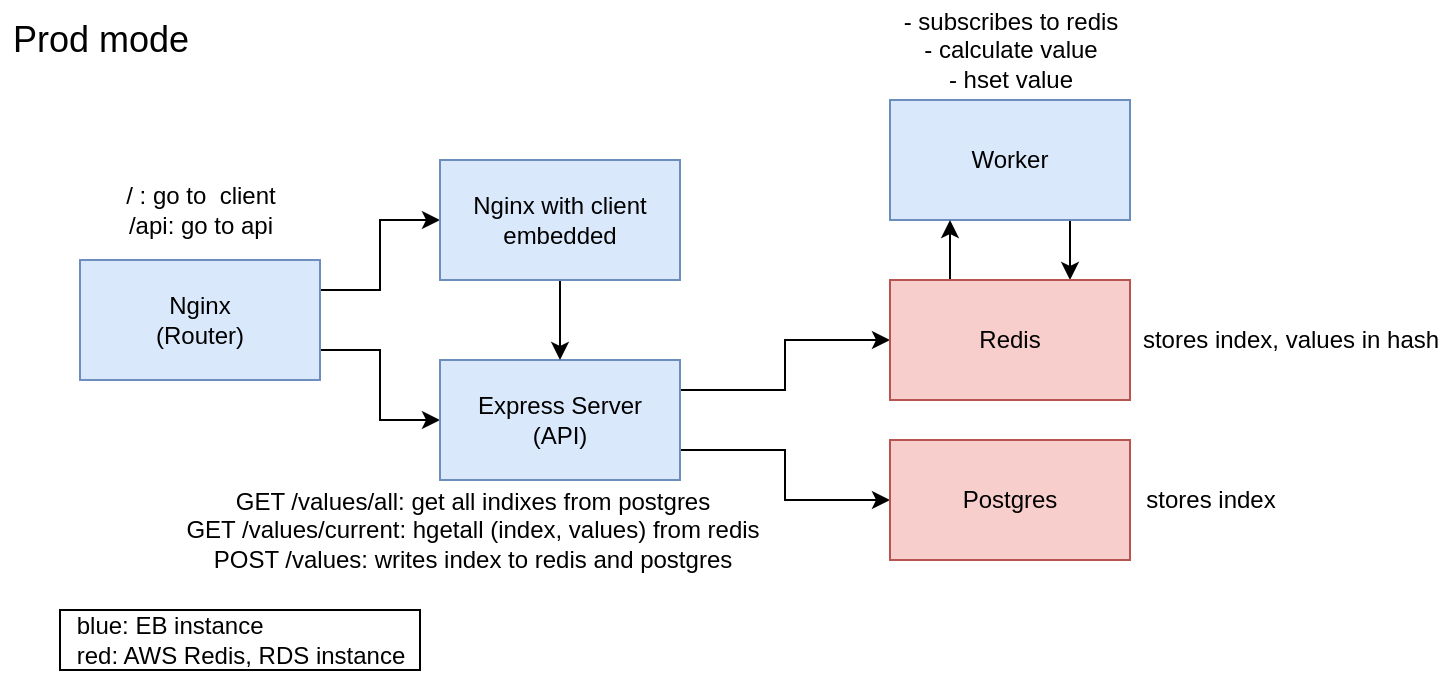<mxfile version="14.4.3" type="device"><diagram id="-hrkRSqKn8vsdyS9Dz47" name="Page-1"><mxGraphModel dx="782" dy="441" grid="1" gridSize="10" guides="1" tooltips="1" connect="1" arrows="1" fold="1" page="1" pageScale="1" pageWidth="850" pageHeight="1100" math="0" shadow="0"><root><mxCell id="0"/><mxCell id="1" parent="0"/><mxCell id="9NVb5S85BJMOgNWnxv0x-16" style="edgeStyle=orthogonalEdgeStyle;rounded=0;orthogonalLoop=1;jettySize=auto;html=1;exitX=1;exitY=0.25;exitDx=0;exitDy=0;entryX=0;entryY=0.5;entryDx=0;entryDy=0;" edge="1" parent="1" source="9NVb5S85BJMOgNWnxv0x-2" target="9NVb5S85BJMOgNWnxv0x-4"><mxGeometry relative="1" as="geometry"/></mxCell><mxCell id="9NVb5S85BJMOgNWnxv0x-17" style="edgeStyle=orthogonalEdgeStyle;rounded=0;orthogonalLoop=1;jettySize=auto;html=1;exitX=1;exitY=0.75;exitDx=0;exitDy=0;entryX=0;entryY=0.5;entryDx=0;entryDy=0;" edge="1" parent="1" source="9NVb5S85BJMOgNWnxv0x-2" target="9NVb5S85BJMOgNWnxv0x-3"><mxGeometry relative="1" as="geometry"/></mxCell><mxCell id="9NVb5S85BJMOgNWnxv0x-2" value="&lt;div&gt;Nginx&lt;/div&gt;&lt;div&gt;(Router)&lt;br&gt;&lt;/div&gt;" style="rounded=0;whiteSpace=wrap;html=1;fillColor=#dae8fc;strokeColor=#6c8ebf;" vertex="1" parent="1"><mxGeometry x="140" y="150" width="120" height="60" as="geometry"/></mxCell><mxCell id="9NVb5S85BJMOgNWnxv0x-10" style="edgeStyle=orthogonalEdgeStyle;rounded=0;orthogonalLoop=1;jettySize=auto;html=1;exitX=1;exitY=0.25;exitDx=0;exitDy=0;entryX=0;entryY=0.5;entryDx=0;entryDy=0;" edge="1" parent="1" source="9NVb5S85BJMOgNWnxv0x-3" target="9NVb5S85BJMOgNWnxv0x-7"><mxGeometry relative="1" as="geometry"/></mxCell><mxCell id="9NVb5S85BJMOgNWnxv0x-11" style="edgeStyle=orthogonalEdgeStyle;rounded=0;orthogonalLoop=1;jettySize=auto;html=1;exitX=1;exitY=0.75;exitDx=0;exitDy=0;entryX=0;entryY=0.5;entryDx=0;entryDy=0;" edge="1" parent="1" source="9NVb5S85BJMOgNWnxv0x-3" target="9NVb5S85BJMOgNWnxv0x-6"><mxGeometry relative="1" as="geometry"/></mxCell><mxCell id="9NVb5S85BJMOgNWnxv0x-3" value="&lt;div&gt;Express Server&lt;/div&gt;&lt;div&gt;(API)&lt;br&gt;&lt;/div&gt;" style="rounded=0;whiteSpace=wrap;html=1;fillColor=#dae8fc;strokeColor=#6c8ebf;" vertex="1" parent="1"><mxGeometry x="320" y="200" width="120" height="60" as="geometry"/></mxCell><mxCell id="9NVb5S85BJMOgNWnxv0x-15" style="edgeStyle=orthogonalEdgeStyle;rounded=0;orthogonalLoop=1;jettySize=auto;html=1;exitX=0.5;exitY=1;exitDx=0;exitDy=0;entryX=0.5;entryY=0;entryDx=0;entryDy=0;" edge="1" parent="1" source="9NVb5S85BJMOgNWnxv0x-4" target="9NVb5S85BJMOgNWnxv0x-3"><mxGeometry relative="1" as="geometry"/></mxCell><mxCell id="9NVb5S85BJMOgNWnxv0x-4" value="&lt;div&gt;Nginx with client embedded&lt;br&gt;&lt;/div&gt;" style="rounded=0;whiteSpace=wrap;html=1;fillColor=#dae8fc;strokeColor=#6c8ebf;" vertex="1" parent="1"><mxGeometry x="320" y="100" width="120" height="60" as="geometry"/></mxCell><mxCell id="9NVb5S85BJMOgNWnxv0x-9" style="edgeStyle=orthogonalEdgeStyle;rounded=0;orthogonalLoop=1;jettySize=auto;html=1;exitX=0.75;exitY=1;exitDx=0;exitDy=0;entryX=0.75;entryY=0;entryDx=0;entryDy=0;" edge="1" parent="1" source="9NVb5S85BJMOgNWnxv0x-5" target="9NVb5S85BJMOgNWnxv0x-7"><mxGeometry relative="1" as="geometry"/></mxCell><mxCell id="9NVb5S85BJMOgNWnxv0x-5" value="Worker" style="rounded=0;whiteSpace=wrap;html=1;fillColor=#dae8fc;strokeColor=#6c8ebf;" vertex="1" parent="1"><mxGeometry x="545" y="70" width="120" height="60" as="geometry"/></mxCell><mxCell id="9NVb5S85BJMOgNWnxv0x-6" value="Postgres" style="rounded=0;whiteSpace=wrap;html=1;fillColor=#f8cecc;strokeColor=#b85450;" vertex="1" parent="1"><mxGeometry x="545" y="240" width="120" height="60" as="geometry"/></mxCell><mxCell id="9NVb5S85BJMOgNWnxv0x-8" style="edgeStyle=orthogonalEdgeStyle;rounded=0;orthogonalLoop=1;jettySize=auto;html=1;exitX=0.25;exitY=0;exitDx=0;exitDy=0;entryX=0.25;entryY=1;entryDx=0;entryDy=0;" edge="1" parent="1" source="9NVb5S85BJMOgNWnxv0x-7" target="9NVb5S85BJMOgNWnxv0x-5"><mxGeometry relative="1" as="geometry"/></mxCell><mxCell id="9NVb5S85BJMOgNWnxv0x-7" value="&lt;div&gt;Redis&lt;/div&gt;" style="rounded=0;whiteSpace=wrap;html=1;fillColor=#f8cecc;strokeColor=#b85450;" vertex="1" parent="1"><mxGeometry x="545" y="160" width="120" height="60" as="geometry"/></mxCell><mxCell id="9NVb5S85BJMOgNWnxv0x-24" value="&lt;div&gt;GET /values/all: get all indixes from postgres&lt;/div&gt;&lt;div&gt;GET /values/current: hgetall (index, values) from redis&lt;br&gt;&lt;/div&gt;&lt;div&gt;POST /values: writes index to redis and postgres&lt;br&gt;&lt;/div&gt;" style="text;html=1;align=center;verticalAlign=middle;resizable=0;points=[];autosize=1;" vertex="1" parent="1"><mxGeometry x="186" y="260" width="300" height="50" as="geometry"/></mxCell><mxCell id="9NVb5S85BJMOgNWnxv0x-25" value="&lt;div&gt;- subscribes to redis &lt;br&gt;&lt;/div&gt;&lt;div&gt;- calculate value&lt;/div&gt;&lt;div&gt;- hset value&lt;br&gt;&lt;/div&gt;" style="text;html=1;align=center;verticalAlign=middle;resizable=0;points=[];autosize=1;" vertex="1" parent="1"><mxGeometry x="545" y="20" width="120" height="50" as="geometry"/></mxCell><mxCell id="9NVb5S85BJMOgNWnxv0x-26" value="stores index, values in hash" style="text;html=1;align=center;verticalAlign=middle;resizable=0;points=[];autosize=1;" vertex="1" parent="1"><mxGeometry x="665" y="180" width="160" height="20" as="geometry"/></mxCell><mxCell id="9NVb5S85BJMOgNWnxv0x-27" value="stores index" style="text;html=1;align=center;verticalAlign=middle;resizable=0;points=[];autosize=1;" vertex="1" parent="1"><mxGeometry x="665" y="260" width="80" height="20" as="geometry"/></mxCell><mxCell id="9NVb5S85BJMOgNWnxv0x-28" value="&lt;div&gt;/ : go to&amp;nbsp; client&lt;/div&gt;&lt;div&gt;/api: go to api&lt;br&gt;&lt;/div&gt;" style="text;html=1;align=center;verticalAlign=middle;resizable=0;points=[];autosize=1;" vertex="1" parent="1"><mxGeometry x="155" y="110" width="90" height="30" as="geometry"/></mxCell><mxCell id="9NVb5S85BJMOgNWnxv0x-45" value="&lt;div align=&quot;left&quot;&gt;blue: EB instance&lt;br&gt;&lt;/div&gt;&lt;div&gt;red: AWS Redis, RDS instance&lt;br&gt;&lt;/div&gt;" style="text;html=1;align=center;verticalAlign=middle;resizable=0;points=[];autosize=1;strokeColor=#000000;rounded=0;" vertex="1" parent="1"><mxGeometry x="130" y="325" width="180" height="30" as="geometry"/></mxCell><mxCell id="9NVb5S85BJMOgNWnxv0x-47" value="&lt;font style=&quot;font-size: 18px&quot;&gt;Prod mode&lt;/font&gt;" style="text;html=1;align=center;verticalAlign=middle;resizable=0;points=[];autosize=1;" vertex="1" parent="1"><mxGeometry x="100" y="30" width="100" height="20" as="geometry"/></mxCell></root></mxGraphModel></diagram></mxfile>
